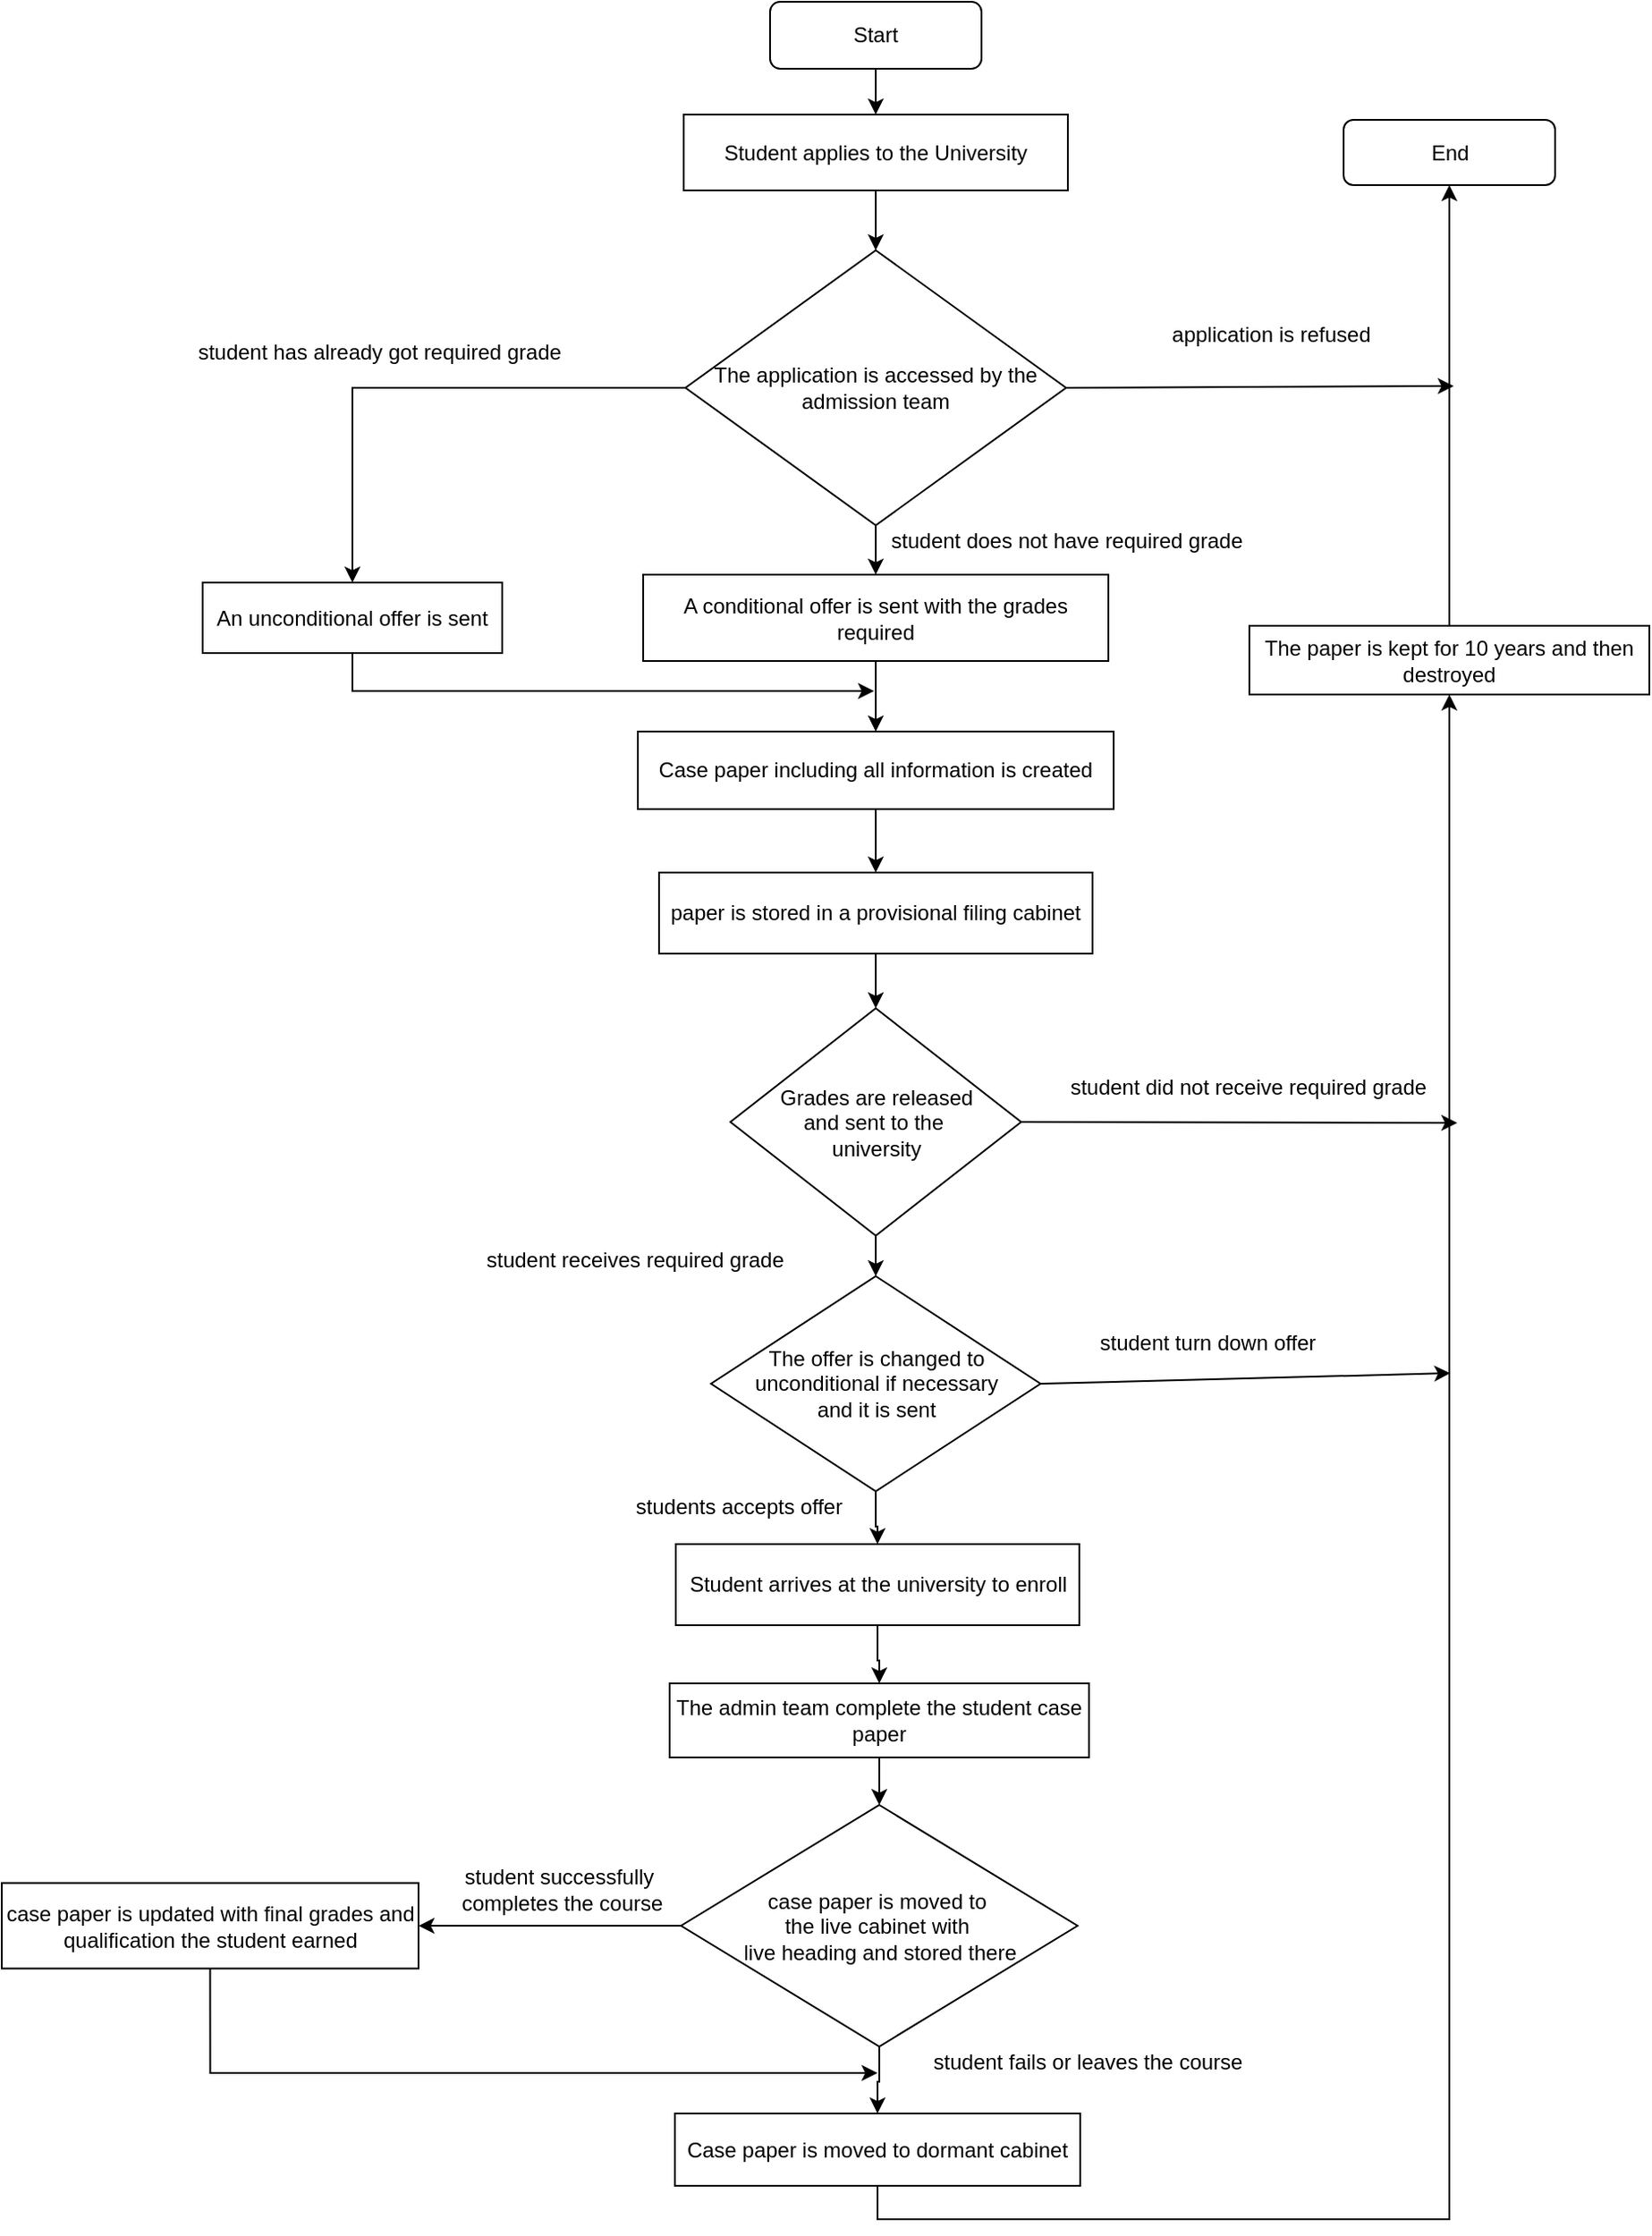 <mxfile version="18.0.1" type="device"><diagram id="ELo7Qk62T6uB_CqlEflq" name="Page-1"><mxGraphModel dx="2724" dy="1464" grid="0" gridSize="10" guides="1" tooltips="1" connect="1" arrows="1" fold="1" page="0" pageScale="1" pageWidth="827" pageHeight="1169" background="none" math="0" shadow="0"><root><mxCell id="0"/><mxCell id="1" parent="0"/><mxCell id="K-kyqTvLkKhTVakZeXnp-20" value="" style="edgeStyle=orthogonalEdgeStyle;rounded=0;orthogonalLoop=1;jettySize=auto;html=1;" edge="1" parent="1" source="MpV7rRaRS5tv3WQXthEp-2" target="K-kyqTvLkKhTVakZeXnp-1"><mxGeometry relative="1" as="geometry"/></mxCell><mxCell id="MpV7rRaRS5tv3WQXthEp-2" value="Start" style="rounded=1;whiteSpace=wrap;html=1;hachureGap=4;" parent="1" vertex="1"><mxGeometry x="221" y="-24" width="120" height="38" as="geometry"/></mxCell><mxCell id="MpV7rRaRS5tv3WQXthEp-3" value="End" style="rounded=1;whiteSpace=wrap;html=1;hachureGap=4;" parent="1" vertex="1"><mxGeometry x="546.5" y="43" width="120" height="37" as="geometry"/></mxCell><mxCell id="K-kyqTvLkKhTVakZeXnp-21" value="" style="edgeStyle=orthogonalEdgeStyle;rounded=0;orthogonalLoop=1;jettySize=auto;html=1;" edge="1" parent="1" source="K-kyqTvLkKhTVakZeXnp-1" target="K-kyqTvLkKhTVakZeXnp-2"><mxGeometry relative="1" as="geometry"/></mxCell><mxCell id="K-kyqTvLkKhTVakZeXnp-1" value="Student applies to the University" style="rounded=0;whiteSpace=wrap;html=1;" vertex="1" parent="1"><mxGeometry x="172" y="40" width="218" height="43" as="geometry"/></mxCell><mxCell id="K-kyqTvLkKhTVakZeXnp-22" value="" style="edgeStyle=orthogonalEdgeStyle;rounded=0;orthogonalLoop=1;jettySize=auto;html=1;" edge="1" parent="1" source="K-kyqTvLkKhTVakZeXnp-2" target="K-kyqTvLkKhTVakZeXnp-4"><mxGeometry relative="1" as="geometry"/></mxCell><mxCell id="K-kyqTvLkKhTVakZeXnp-2" value="&lt;span style=&quot;&quot;&gt;The application is accessed by the admission team&lt;/span&gt;" style="rhombus;whiteSpace=wrap;html=1;" vertex="1" parent="1"><mxGeometry x="173" y="117" width="216" height="156" as="geometry"/></mxCell><mxCell id="K-kyqTvLkKhTVakZeXnp-3" value="An unconditional offer is sent" style="rounded=0;whiteSpace=wrap;html=1;" vertex="1" parent="1"><mxGeometry x="-101" y="305.5" width="170" height="40" as="geometry"/></mxCell><mxCell id="K-kyqTvLkKhTVakZeXnp-30" value="" style="edgeStyle=orthogonalEdgeStyle;rounded=0;orthogonalLoop=1;jettySize=auto;html=1;" edge="1" parent="1" source="K-kyqTvLkKhTVakZeXnp-4" target="K-kyqTvLkKhTVakZeXnp-5"><mxGeometry relative="1" as="geometry"/></mxCell><mxCell id="K-kyqTvLkKhTVakZeXnp-4" value="A conditional offer is sent with the grades required" style="rounded=0;whiteSpace=wrap;html=1;" vertex="1" parent="1"><mxGeometry x="149" y="301" width="264" height="49" as="geometry"/></mxCell><mxCell id="K-kyqTvLkKhTVakZeXnp-29" value="" style="edgeStyle=orthogonalEdgeStyle;rounded=0;orthogonalLoop=1;jettySize=auto;html=1;" edge="1" parent="1" source="K-kyqTvLkKhTVakZeXnp-5" target="K-kyqTvLkKhTVakZeXnp-6"><mxGeometry relative="1" as="geometry"/></mxCell><mxCell id="K-kyqTvLkKhTVakZeXnp-28" value="" style="edgeStyle=orthogonalEdgeStyle;rounded=0;orthogonalLoop=1;jettySize=auto;html=1;" edge="1" parent="1" source="K-kyqTvLkKhTVakZeXnp-6" target="K-kyqTvLkKhTVakZeXnp-7"><mxGeometry relative="1" as="geometry"/></mxCell><mxCell id="K-kyqTvLkKhTVakZeXnp-6" value="paper is stored in a provisional filing cabinet" style="rounded=0;whiteSpace=wrap;html=1;" vertex="1" parent="1"><mxGeometry x="158" y="470" width="246" height="46" as="geometry"/></mxCell><mxCell id="K-kyqTvLkKhTVakZeXnp-25" value="" style="edgeStyle=orthogonalEdgeStyle;rounded=0;orthogonalLoop=1;jettySize=auto;html=1;" edge="1" parent="1" source="K-kyqTvLkKhTVakZeXnp-7" target="K-kyqTvLkKhTVakZeXnp-8"><mxGeometry relative="1" as="geometry"/></mxCell><mxCell id="K-kyqTvLkKhTVakZeXnp-7" value="Grades are released&lt;br&gt;and sent to the&amp;nbsp;&lt;br&gt;university" style="rhombus;whiteSpace=wrap;html=1;" vertex="1" parent="1"><mxGeometry x="198.5" y="547" width="165" height="129" as="geometry"/></mxCell><mxCell id="K-kyqTvLkKhTVakZeXnp-24" value="" style="edgeStyle=orthogonalEdgeStyle;rounded=0;orthogonalLoop=1;jettySize=auto;html=1;" edge="1" parent="1" source="K-kyqTvLkKhTVakZeXnp-8" target="K-kyqTvLkKhTVakZeXnp-9"><mxGeometry relative="1" as="geometry"/></mxCell><mxCell id="K-kyqTvLkKhTVakZeXnp-8" value="The offer is changed to&lt;br&gt;unconditional if necessary&lt;br&gt;and it is sent" style="rhombus;whiteSpace=wrap;html=1;" vertex="1" parent="1"><mxGeometry x="187.5" y="699" width="187" height="122" as="geometry"/></mxCell><mxCell id="K-kyqTvLkKhTVakZeXnp-11" value="" style="edgeStyle=orthogonalEdgeStyle;rounded=0;orthogonalLoop=1;jettySize=auto;html=1;" edge="1" parent="1" source="K-kyqTvLkKhTVakZeXnp-9" target="K-kyqTvLkKhTVakZeXnp-10"><mxGeometry relative="1" as="geometry"/></mxCell><mxCell id="K-kyqTvLkKhTVakZeXnp-9" value="Student arrives at the university to enroll" style="rounded=0;whiteSpace=wrap;html=1;" vertex="1" parent="1"><mxGeometry x="167.5" y="851" width="229" height="46" as="geometry"/></mxCell><mxCell id="K-kyqTvLkKhTVakZeXnp-13" value="" style="edgeStyle=orthogonalEdgeStyle;rounded=0;orthogonalLoop=1;jettySize=auto;html=1;" edge="1" parent="1" source="K-kyqTvLkKhTVakZeXnp-10" target="K-kyqTvLkKhTVakZeXnp-12"><mxGeometry relative="1" as="geometry"/></mxCell><mxCell id="K-kyqTvLkKhTVakZeXnp-10" value="The admin team complete the student case paper" style="whiteSpace=wrap;html=1;rounded=0;" vertex="1" parent="1"><mxGeometry x="164" y="930" width="238" height="42" as="geometry"/></mxCell><mxCell id="K-kyqTvLkKhTVakZeXnp-15" value="" style="edgeStyle=orthogonalEdgeStyle;rounded=0;orthogonalLoop=1;jettySize=auto;html=1;" edge="1" parent="1" source="K-kyqTvLkKhTVakZeXnp-12" target="K-kyqTvLkKhTVakZeXnp-14"><mxGeometry relative="1" as="geometry"/></mxCell><mxCell id="K-kyqTvLkKhTVakZeXnp-17" value="" style="edgeStyle=orthogonalEdgeStyle;rounded=0;orthogonalLoop=1;jettySize=auto;html=1;" edge="1" parent="1" source="K-kyqTvLkKhTVakZeXnp-12" target="K-kyqTvLkKhTVakZeXnp-16"><mxGeometry relative="1" as="geometry"/></mxCell><mxCell id="K-kyqTvLkKhTVakZeXnp-12" value="case paper is moved to&amp;nbsp;&lt;br&gt;the live cabinet with&amp;nbsp;&lt;br&gt;live heading and stored there" style="rhombus;whiteSpace=wrap;html=1;rounded=0;" vertex="1" parent="1"><mxGeometry x="170.5" y="999" width="225" height="137" as="geometry"/></mxCell><mxCell id="K-kyqTvLkKhTVakZeXnp-14" value="case paper is updated with final grades and qualification the student earned" style="whiteSpace=wrap;html=1;rounded=0;" vertex="1" parent="1"><mxGeometry x="-215" y="1043.25" width="236.5" height="48.5" as="geometry"/></mxCell><mxCell id="K-kyqTvLkKhTVakZeXnp-16" value="Case paper is moved to dormant cabinet" style="whiteSpace=wrap;html=1;rounded=0;" vertex="1" parent="1"><mxGeometry x="167" y="1174" width="230" height="41" as="geometry"/></mxCell><mxCell id="K-kyqTvLkKhTVakZeXnp-37" value="" style="edgeStyle=orthogonalEdgeStyle;rounded=0;orthogonalLoop=1;jettySize=auto;html=1;" edge="1" parent="1" source="K-kyqTvLkKhTVakZeXnp-33" target="MpV7rRaRS5tv3WQXthEp-3"><mxGeometry relative="1" as="geometry"/></mxCell><mxCell id="K-kyqTvLkKhTVakZeXnp-33" value="The paper is kept for 10 years and then destroyed" style="rounded=0;whiteSpace=wrap;html=1;" vertex="1" parent="1"><mxGeometry x="493" y="330" width="227" height="39" as="geometry"/></mxCell><mxCell id="K-kyqTvLkKhTVakZeXnp-5" value="Case paper including all information is created" style="rounded=0;whiteSpace=wrap;html=1;" vertex="1" parent="1"><mxGeometry x="146" y="390" width="270" height="44" as="geometry"/></mxCell><mxCell id="K-kyqTvLkKhTVakZeXnp-36" value="" style="endArrow=classic;html=1;rounded=0;edgeStyle=orthogonalEdgeStyle;entryX=0.5;entryY=1;entryDx=0;entryDy=0;exitX=0.5;exitY=1;exitDx=0;exitDy=0;" edge="1" parent="1" source="K-kyqTvLkKhTVakZeXnp-16" target="K-kyqTvLkKhTVakZeXnp-33"><mxGeometry width="50" height="50" relative="1" as="geometry"><mxPoint x="776" y="799" as="sourcePoint"/><mxPoint x="878" y="597" as="targetPoint"/><Array as="points"><mxPoint x="282" y="1234"/><mxPoint x="606" y="1234"/></Array></mxGeometry></mxCell><mxCell id="K-kyqTvLkKhTVakZeXnp-38" value="" style="endArrow=classic;html=1;rounded=0;exitX=1;exitY=0.5;exitDx=0;exitDy=0;" edge="1" parent="1" source="K-kyqTvLkKhTVakZeXnp-7"><mxGeometry width="50" height="50" relative="1" as="geometry"><mxPoint x="828" y="683" as="sourcePoint"/><mxPoint x="611" y="612" as="targetPoint"/></mxGeometry></mxCell><mxCell id="K-kyqTvLkKhTVakZeXnp-39" value="" style="endArrow=classic;html=1;rounded=0;exitX=1;exitY=0.5;exitDx=0;exitDy=0;" edge="1" parent="1" source="K-kyqTvLkKhTVakZeXnp-8"><mxGeometry width="50" height="50" relative="1" as="geometry"><mxPoint x="828" y="683" as="sourcePoint"/><mxPoint x="607" y="754" as="targetPoint"/></mxGeometry></mxCell><mxCell id="K-kyqTvLkKhTVakZeXnp-41" value="" style="endArrow=classic;html=1;rounded=0;edgeStyle=orthogonalEdgeStyle;exitX=0;exitY=0.5;exitDx=0;exitDy=0;entryX=0.5;entryY=0;entryDx=0;entryDy=0;" edge="1" parent="1" source="K-kyqTvLkKhTVakZeXnp-2" target="K-kyqTvLkKhTVakZeXnp-3"><mxGeometry width="50" height="50" relative="1" as="geometry"><mxPoint x="828" y="679" as="sourcePoint"/><mxPoint x="878" y="629" as="targetPoint"/></mxGeometry></mxCell><mxCell id="K-kyqTvLkKhTVakZeXnp-43" value="" style="endArrow=classic;html=1;rounded=0;edgeStyle=orthogonalEdgeStyle;exitX=0.5;exitY=1;exitDx=0;exitDy=0;" edge="1" parent="1" source="K-kyqTvLkKhTVakZeXnp-14"><mxGeometry width="50" height="50" relative="1" as="geometry"><mxPoint x="828" y="837" as="sourcePoint"/><mxPoint x="282" y="1151" as="targetPoint"/><Array as="points"><mxPoint x="-97" y="1151"/></Array></mxGeometry></mxCell><mxCell id="K-kyqTvLkKhTVakZeXnp-44" value="" style="endArrow=classic;html=1;rounded=0;exitX=1;exitY=0.5;exitDx=0;exitDy=0;" edge="1" parent="1" source="K-kyqTvLkKhTVakZeXnp-2"><mxGeometry width="50" height="50" relative="1" as="geometry"><mxPoint x="1055" y="547" as="sourcePoint"/><mxPoint x="609" y="194" as="targetPoint"/></mxGeometry></mxCell><mxCell id="K-kyqTvLkKhTVakZeXnp-45" value="" style="endArrow=classic;html=1;rounded=0;edgeStyle=orthogonalEdgeStyle;exitX=0.5;exitY=1;exitDx=0;exitDy=0;" edge="1" parent="1" source="K-kyqTvLkKhTVakZeXnp-3"><mxGeometry width="50" height="50" relative="1" as="geometry"><mxPoint x="-47" y="419" as="sourcePoint"/><mxPoint x="280" y="367" as="targetPoint"/><Array as="points"><mxPoint x="-16" y="367"/></Array></mxGeometry></mxCell><mxCell id="K-kyqTvLkKhTVakZeXnp-46" value="student has already got required grade" style="text;html=1;align=center;verticalAlign=middle;resizable=0;points=[];autosize=1;strokeColor=none;fillColor=none;" vertex="1" parent="1"><mxGeometry x="-109" y="166" width="216" height="18" as="geometry"/></mxCell><mxCell id="K-kyqTvLkKhTVakZeXnp-47" value="application is refused" style="text;html=1;align=center;verticalAlign=middle;resizable=0;points=[];autosize=1;strokeColor=none;fillColor=none;" vertex="1" parent="1"><mxGeometry x="443" y="156" width="123" height="18" as="geometry"/></mxCell><mxCell id="K-kyqTvLkKhTVakZeXnp-48" value="student does not have required grade" style="text;html=1;align=center;verticalAlign=middle;resizable=0;points=[];autosize=1;strokeColor=none;fillColor=none;" vertex="1" parent="1"><mxGeometry x="284" y="273" width="209" height="18" as="geometry"/></mxCell><mxCell id="K-kyqTvLkKhTVakZeXnp-49" value="student did not receive required grade" style="text;html=1;align=center;verticalAlign=middle;resizable=0;points=[];autosize=1;strokeColor=none;fillColor=none;" vertex="1" parent="1"><mxGeometry x="386" y="583" width="212" height="18" as="geometry"/></mxCell><mxCell id="K-kyqTvLkKhTVakZeXnp-50" value="student turn down offer" style="text;html=1;align=center;verticalAlign=middle;resizable=0;points=[];autosize=1;strokeColor=none;fillColor=none;" vertex="1" parent="1"><mxGeometry x="402" y="728" width="133" height="18" as="geometry"/></mxCell><mxCell id="K-kyqTvLkKhTVakZeXnp-51" value="student receives required grade" style="text;html=1;align=center;verticalAlign=middle;resizable=0;points=[];autosize=1;strokeColor=none;fillColor=none;" vertex="1" parent="1"><mxGeometry x="54" y="681" width="179" height="18" as="geometry"/></mxCell><mxCell id="K-kyqTvLkKhTVakZeXnp-52" value="students accepts offer" style="text;html=1;align=center;verticalAlign=middle;resizable=0;points=[];autosize=1;strokeColor=none;fillColor=none;" vertex="1" parent="1"><mxGeometry x="139" y="821" width="127" height="18" as="geometry"/></mxCell><mxCell id="K-kyqTvLkKhTVakZeXnp-53" value="student fails or leaves the course" style="text;html=1;align=center;verticalAlign=middle;resizable=0;points=[];autosize=1;strokeColor=none;fillColor=none;" vertex="1" parent="1"><mxGeometry x="308" y="1136" width="185" height="18" as="geometry"/></mxCell><mxCell id="K-kyqTvLkKhTVakZeXnp-54" value="student successfully&lt;br&gt;&amp;nbsp;completes the course" style="text;html=1;align=center;verticalAlign=middle;resizable=0;points=[];autosize=1;strokeColor=none;fillColor=none;" vertex="1" parent="1"><mxGeometry x="37" y="1031" width="127" height="32" as="geometry"/></mxCell></root></mxGraphModel></diagram></mxfile>